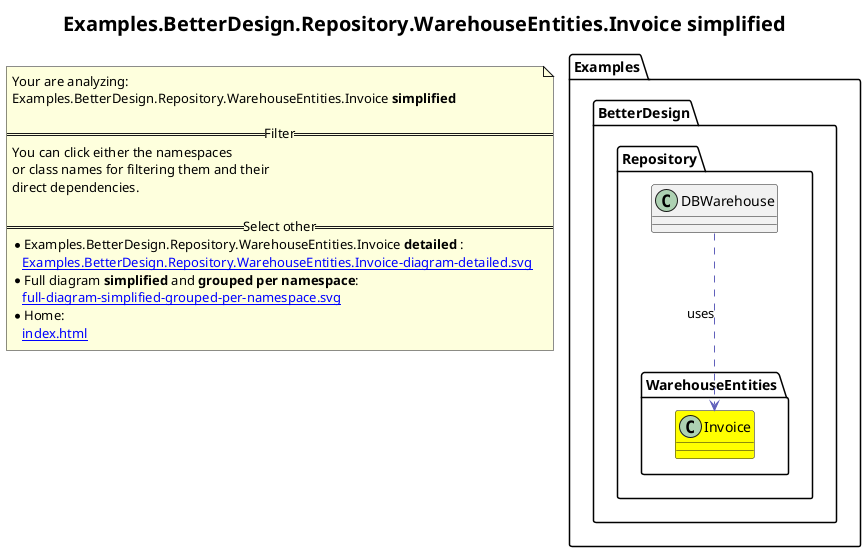 @startuml
skinparam linetype ortho
title <size:20>Examples.BetterDesign.Repository.WarehouseEntities.Invoice **simplified** </size>
note "Your are analyzing:\nExamples.BetterDesign.Repository.WarehouseEntities.Invoice **simplified** \n\n==Filter==\nYou can click either the namespaces \nor class names for filtering them and their\ndirect dependencies.\n\n==Select other==\n* Examples.BetterDesign.Repository.WarehouseEntities.Invoice **detailed** :\n   [[Examples.BetterDesign.Repository.WarehouseEntities.Invoice-diagram-detailed.svg]]\n* Full diagram **simplified** and **grouped per namespace**:\n   [[full-diagram-simplified-grouped-per-namespace.svg]]\n* Home:\n   [[index.html]]" as FloatingNote
    class Examples.BetterDesign.Repository.DBWarehouse [[Examples.BetterDesign.Repository.DBWarehouse-diagram-simplified.svg]]  {
    }
      class Examples.BetterDesign.Repository.WarehouseEntities.Invoice [[Examples.BetterDesign.Repository.WarehouseEntities.Invoice-diagram-simplified.svg]] #yellow {
      }
 ' *************************************** 
 ' *************************************** 
 ' *************************************** 
' Class relations extracted from namespace:
' Examples.BetterDesign.Repository
Examples.BetterDesign.Repository.DBWarehouse .[#6060BB].> Examples.BetterDesign.Repository.WarehouseEntities.Invoice  : uses 
' Class relations extracted from namespace:
' Examples.BetterDesign.Repository.WarehouseEntities
@enduml